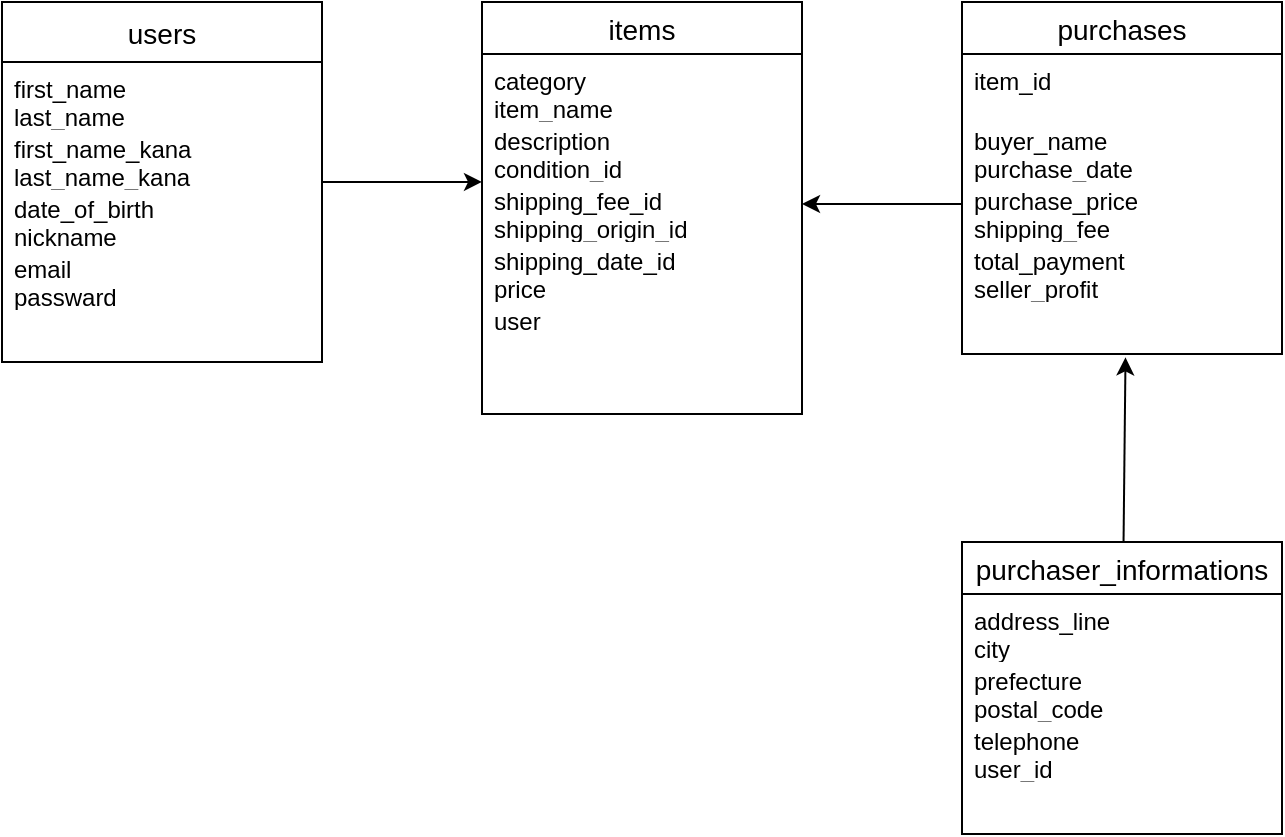 <mxfile>
    <diagram id="P3HZvRNTaaTwQHcrs8Tu" name="ページ1">
        <mxGraphModel dx="765" dy="627" grid="1" gridSize="10" guides="1" tooltips="1" connect="1" arrows="1" fold="1" page="1" pageScale="1" pageWidth="827" pageHeight="1169" math="0" shadow="0">
            <root>
                <mxCell id="0"/>
                <mxCell id="1" parent="0"/>
                <mxCell id="26" value="" style="edgeStyle=none;html=1;rounded=0;" parent="1" edge="1">
                    <mxGeometry relative="1" as="geometry">
                        <mxPoint x="90.0" y="366" as="sourcePoint"/>
                        <mxPoint x="90.0" y="366" as="targetPoint"/>
                    </mxGeometry>
                </mxCell>
                <mxCell id="119" style="html=1;entryX=0;entryY=0.133;entryDx=0;entryDy=0;entryPerimeter=0;" edge="1" parent="1" source="72" target="97">
                    <mxGeometry relative="1" as="geometry"/>
                </mxCell>
                <mxCell id="72" value="users" style="swimlane;fontStyle=0;childLayout=stackLayout;horizontal=1;startSize=30;horizontalStack=0;resizeParent=1;resizeParentMax=0;resizeLast=0;collapsible=1;marginBottom=0;align=center;fontSize=14;rounded=0;" vertex="1" parent="1">
                    <mxGeometry x="40" y="40" width="160" height="180" as="geometry"/>
                </mxCell>
                <mxCell id="92" value="first_name&#10;last_name&#10;first_name(kana)&#10;last_name(kana)&#10;" style="text;strokeColor=none;fillColor=none;spacingLeft=4;spacingRight=4;overflow=hidden;rotatable=0;points=[[0,0.5],[1,0.5]];portConstraint=eastwest;fontSize=12;rounded=0;" vertex="1" parent="72">
                    <mxGeometry y="30" width="160" height="30" as="geometry"/>
                </mxCell>
                <mxCell id="89" value="first_name_kana&#10;last_name_kana" style="text;strokeColor=none;fillColor=none;spacingLeft=4;spacingRight=4;overflow=hidden;rotatable=0;points=[[0,0.5],[1,0.5]];portConstraint=eastwest;fontSize=12;rounded=0;" vertex="1" parent="72">
                    <mxGeometry y="60" width="160" height="30" as="geometry"/>
                </mxCell>
                <mxCell id="75" value="date_of_birth&#10;nickname&#10;email&#10;passward" style="text;strokeColor=none;fillColor=none;spacingLeft=4;spacingRight=4;overflow=hidden;rotatable=0;points=[[0,0.5],[1,0.5]];portConstraint=eastwest;fontSize=12;rounded=0;" vertex="1" parent="72">
                    <mxGeometry y="90" width="160" height="30" as="geometry"/>
                </mxCell>
                <mxCell id="91" value="email&#10;passward" style="text;strokeColor=none;fillColor=none;spacingLeft=4;spacingRight=4;overflow=hidden;rotatable=0;points=[[0,0.5],[1,0.5]];portConstraint=eastwest;fontSize=12;rounded=0;" vertex="1" parent="72">
                    <mxGeometry y="120" width="160" height="30" as="geometry"/>
                </mxCell>
                <mxCell id="93" style="text;strokeColor=none;fillColor=none;spacingLeft=4;spacingRight=4;overflow=hidden;rotatable=0;points=[[0,0.5],[1,0.5]];portConstraint=eastwest;fontSize=12;rounded=0;" vertex="1" parent="72">
                    <mxGeometry y="150" width="160" height="30" as="geometry"/>
                </mxCell>
                <mxCell id="94" value="items" style="swimlane;fontStyle=0;childLayout=stackLayout;horizontal=1;startSize=26;horizontalStack=0;resizeParent=1;resizeParentMax=0;resizeLast=0;collapsible=1;marginBottom=0;align=center;fontSize=14;" vertex="1" parent="1">
                    <mxGeometry x="280" y="40" width="160" height="206" as="geometry"/>
                </mxCell>
                <mxCell id="95" value="category&#10;item_name&#10;" style="text;strokeColor=none;fillColor=none;spacingLeft=4;spacingRight=4;overflow=hidden;rotatable=0;points=[[0,0.5],[1,0.5]];portConstraint=eastwest;fontSize=12;" vertex="1" parent="94">
                    <mxGeometry y="26" width="160" height="30" as="geometry"/>
                </mxCell>
                <mxCell id="96" value="description&#10;condition_id" style="text;strokeColor=none;fillColor=none;spacingLeft=4;spacingRight=4;overflow=hidden;rotatable=0;points=[[0,0.5],[1,0.5]];portConstraint=eastwest;fontSize=12;" vertex="1" parent="94">
                    <mxGeometry y="56" width="160" height="30" as="geometry"/>
                </mxCell>
                <mxCell id="97" value="shipping_fee_id&#10;shipping_origin_id&#10;shipping_date_id&#10;price&#10;sales_profit" style="text;strokeColor=none;fillColor=none;spacingLeft=4;spacingRight=4;overflow=hidden;rotatable=0;points=[[0,0.5],[1,0.5]];portConstraint=eastwest;fontSize=12;" vertex="1" parent="94">
                    <mxGeometry y="86" width="160" height="30" as="geometry"/>
                </mxCell>
                <mxCell id="98" value="shipping_date_id&#10;price&#10;sales_profit" style="text;strokeColor=none;fillColor=none;spacingLeft=4;spacingRight=4;overflow=hidden;rotatable=0;points=[[0,0.5],[1,0.5]];portConstraint=eastwest;fontSize=12;" vertex="1" parent="94">
                    <mxGeometry y="116" width="160" height="30" as="geometry"/>
                </mxCell>
                <mxCell id="99" value="user" style="text;strokeColor=none;fillColor=none;spacingLeft=4;spacingRight=4;overflow=hidden;rotatable=0;points=[[0,0.5],[1,0.5]];portConstraint=eastwest;fontSize=12;" vertex="1" parent="94">
                    <mxGeometry y="146" width="160" height="30" as="geometry"/>
                </mxCell>
                <mxCell id="124" style="text;strokeColor=none;fillColor=none;spacingLeft=4;spacingRight=4;overflow=hidden;rotatable=0;points=[[0,0.5],[1,0.5]];portConstraint=eastwest;fontSize=12;" vertex="1" parent="94">
                    <mxGeometry y="176" width="160" height="30" as="geometry"/>
                </mxCell>
                <mxCell id="102" value="purchases" style="swimlane;fontStyle=0;childLayout=stackLayout;horizontal=1;startSize=26;horizontalStack=0;resizeParent=1;resizeParentMax=0;resizeLast=0;collapsible=1;marginBottom=0;align=center;fontSize=14;" vertex="1" parent="1">
                    <mxGeometry x="520" y="40" width="160" height="176" as="geometry"/>
                </mxCell>
                <mxCell id="103" value="item_id" style="text;strokeColor=none;fillColor=none;spacingLeft=4;spacingRight=4;overflow=hidden;rotatable=0;points=[[0,0.5],[1,0.5]];portConstraint=eastwest;fontSize=12;" vertex="1" parent="102">
                    <mxGeometry y="26" width="160" height="30" as="geometry"/>
                </mxCell>
                <mxCell id="104" value="buyer_name&#10;purchase_date&#10;" style="text;strokeColor=none;fillColor=none;spacingLeft=4;spacingRight=4;overflow=hidden;rotatable=0;points=[[0,0.5],[1,0.5]];portConstraint=eastwest;fontSize=12;" vertex="1" parent="102">
                    <mxGeometry y="56" width="160" height="30" as="geometry"/>
                </mxCell>
                <mxCell id="105" value="purchase_price&#10;shipping_fee&#10;total_payment&#10;seller_profit" style="text;strokeColor=none;fillColor=none;spacingLeft=4;spacingRight=4;overflow=hidden;rotatable=0;points=[[0,0.5],[1,0.5]];portConstraint=eastwest;fontSize=12;" vertex="1" parent="102">
                    <mxGeometry y="86" width="160" height="30" as="geometry"/>
                </mxCell>
                <mxCell id="106" value="total_payment&#10;seller_profit&#10;" style="text;strokeColor=none;fillColor=none;spacingLeft=4;spacingRight=4;overflow=hidden;rotatable=0;points=[[0,0.5],[1,0.5]];portConstraint=eastwest;fontSize=12;" vertex="1" parent="102">
                    <mxGeometry y="116" width="160" height="30" as="geometry"/>
                </mxCell>
                <mxCell id="107" style="text;strokeColor=none;fillColor=none;spacingLeft=4;spacingRight=4;overflow=hidden;rotatable=0;points=[[0,0.5],[1,0.5]];portConstraint=eastwest;fontSize=12;" vertex="1" parent="102">
                    <mxGeometry y="146" width="160" height="30" as="geometry"/>
                </mxCell>
                <mxCell id="122" style="edgeStyle=none;html=1;entryX=0.511;entryY=1.056;entryDx=0;entryDy=0;entryPerimeter=0;" edge="1" parent="1" source="108" target="107">
                    <mxGeometry relative="1" as="geometry"/>
                </mxCell>
                <mxCell id="108" value="purchaser_informations" style="swimlane;fontStyle=0;childLayout=stackLayout;horizontal=1;startSize=26;horizontalStack=0;resizeParent=1;resizeParentMax=0;resizeLast=0;collapsible=1;marginBottom=0;align=center;fontSize=14;" vertex="1" parent="1">
                    <mxGeometry x="520" y="310" width="160" height="146" as="geometry"/>
                </mxCell>
                <mxCell id="109" value="address_line&#10;city&#10;" style="text;strokeColor=none;fillColor=none;spacingLeft=4;spacingRight=4;overflow=hidden;rotatable=0;points=[[0,0.5],[1,0.5]];portConstraint=eastwest;fontSize=12;" vertex="1" parent="108">
                    <mxGeometry y="26" width="160" height="30" as="geometry"/>
                </mxCell>
                <mxCell id="110" value="prefecture&#10;postal_code" style="text;strokeColor=none;fillColor=none;spacingLeft=4;spacingRight=4;overflow=hidden;rotatable=0;points=[[0,0.5],[1,0.5]];portConstraint=eastwest;fontSize=12;" vertex="1" parent="108">
                    <mxGeometry y="56" width="160" height="30" as="geometry"/>
                </mxCell>
                <mxCell id="111" value="telephone&#10;user_id" style="text;strokeColor=none;fillColor=none;spacingLeft=4;spacingRight=4;overflow=hidden;rotatable=0;points=[[0,0.5],[1,0.5]];portConstraint=eastwest;fontSize=12;" vertex="1" parent="108">
                    <mxGeometry y="86" width="160" height="30" as="geometry"/>
                </mxCell>
                <mxCell id="112" style="text;strokeColor=none;fillColor=none;spacingLeft=4;spacingRight=4;overflow=hidden;rotatable=0;points=[[0,0.5],[1,0.5]];portConstraint=eastwest;fontSize=12;" vertex="1" parent="108">
                    <mxGeometry y="116" width="160" height="30" as="geometry"/>
                </mxCell>
                <mxCell id="120" style="edgeStyle=none;html=1;exitX=0;exitY=0.5;exitDx=0;exitDy=0;entryX=1;entryY=0.5;entryDx=0;entryDy=0;" edge="1" parent="1" source="105" target="97">
                    <mxGeometry relative="1" as="geometry"/>
                </mxCell>
            </root>
        </mxGraphModel>
    </diagram>
</mxfile>